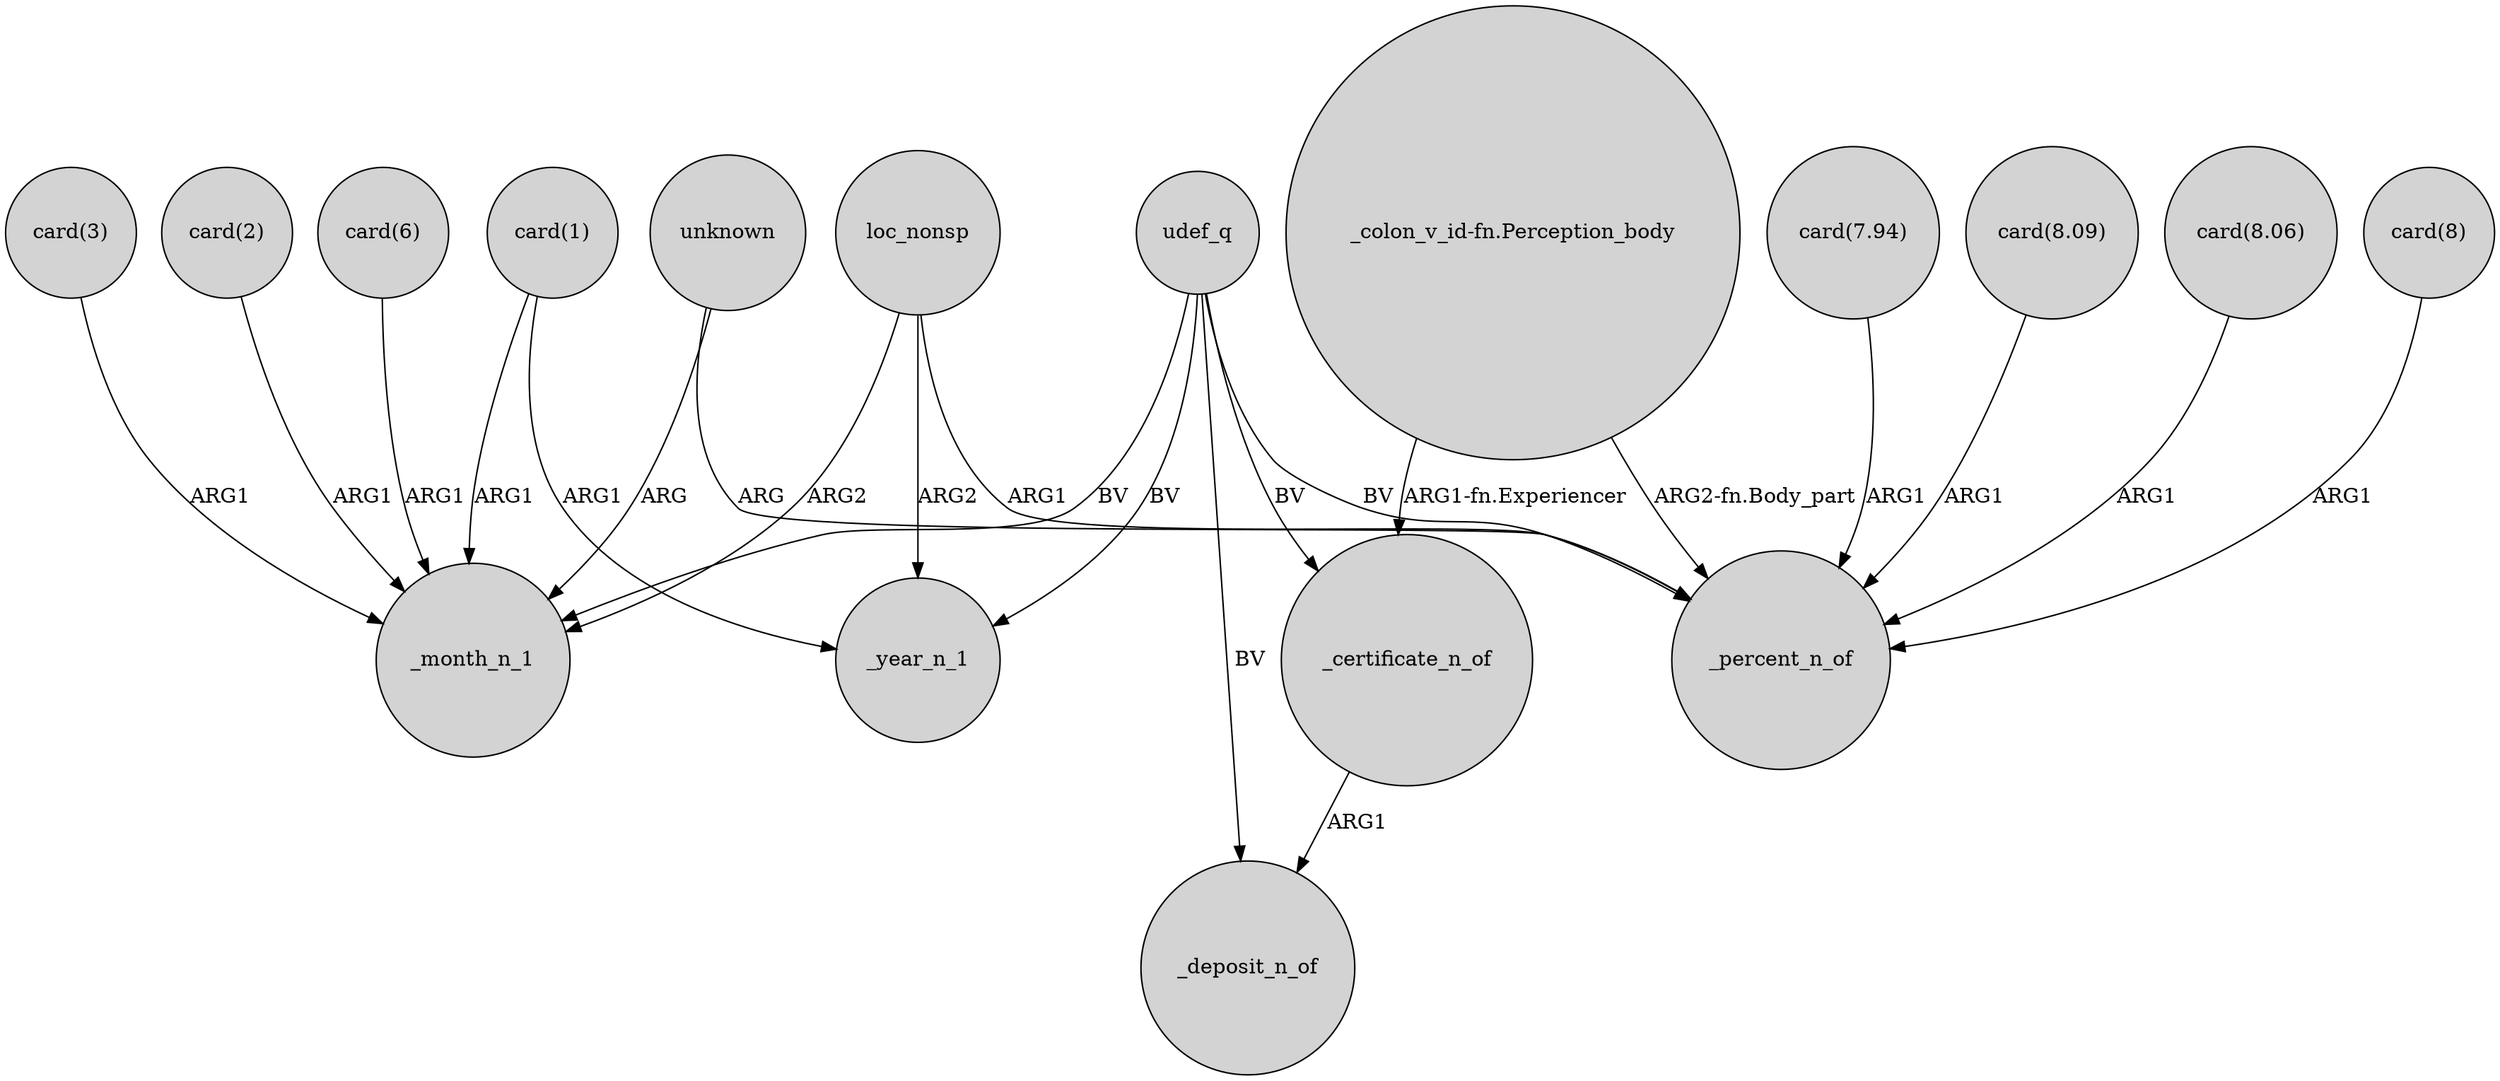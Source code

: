digraph {
	node [shape=circle style=filled]
	udef_q -> _month_n_1 [label=BV]
	"card(1)" -> _year_n_1 [label=ARG1]
	"card(3)" -> _month_n_1 [label=ARG1]
	"card(8.06)" -> _percent_n_of [label=ARG1]
	udef_q -> _certificate_n_of [label=BV]
	"card(8)" -> _percent_n_of [label=ARG1]
	unknown -> _percent_n_of [label=ARG]
	loc_nonsp -> _year_n_1 [label=ARG2]
	"card(2)" -> _month_n_1 [label=ARG1]
	"_colon_v_id-fn.Perception_body" -> _percent_n_of [label="ARG2-fn.Body_part"]
	loc_nonsp -> _month_n_1 [label=ARG2]
	"card(1)" -> _month_n_1 [label=ARG1]
	"_colon_v_id-fn.Perception_body" -> _certificate_n_of [label="ARG1-fn.Experiencer"]
	udef_q -> _percent_n_of [label=BV]
	"card(7.94)" -> _percent_n_of [label=ARG1]
	udef_q -> _year_n_1 [label=BV]
	"card(8.09)" -> _percent_n_of [label=ARG1]
	loc_nonsp -> _percent_n_of [label=ARG1]
	"card(6)" -> _month_n_1 [label=ARG1]
	_certificate_n_of -> _deposit_n_of [label=ARG1]
	udef_q -> _deposit_n_of [label=BV]
	unknown -> _month_n_1 [label=ARG]
}
